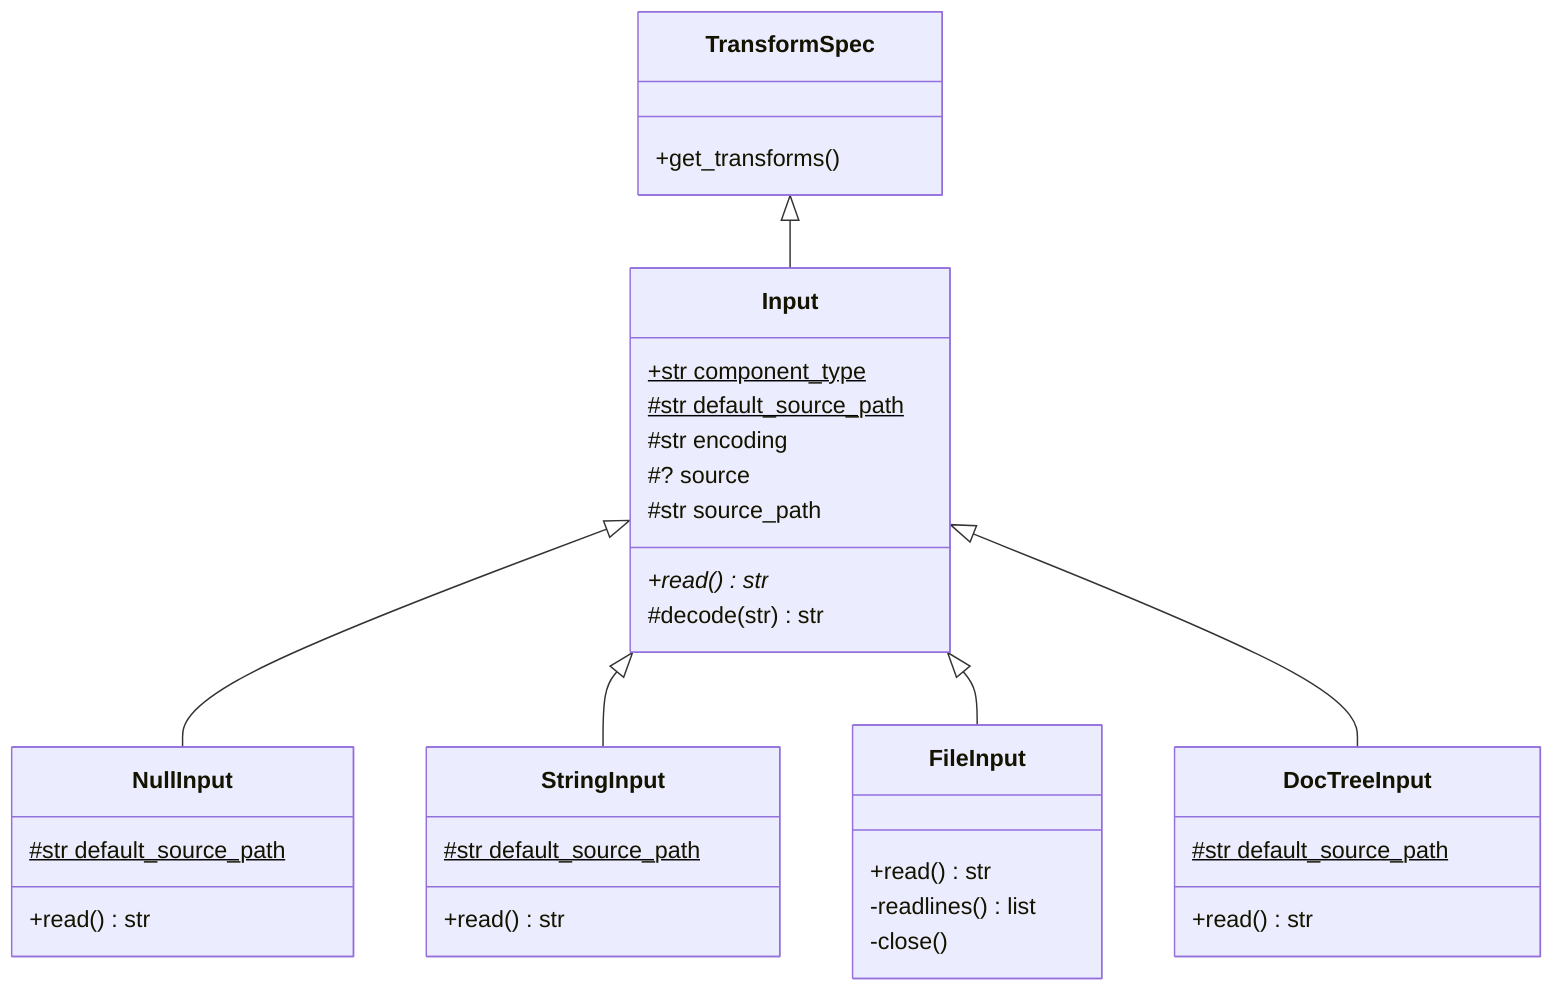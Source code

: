 classDiagram
    direction TB
        TransformSpec <|-- Input
        Input <|-- NullInput
        Input <|-- StringInput
        Input <|-- FileInput
        Input <|-- DocTreeInput

    class TransformSpec{
        +get_transforms()
    }

    %% 抽象クラスの名前を italic で render して欲しい。
    class Input{
        +str component_type$
        #str default_source_path$
        #str encoding
        #? source
        #str source_path
        +read()* str
        #decode(str) str
    }

    class NullInput{
        #str default_source_path$
        +read() str
    }

    class StringInput{
        #str default_source_path$
        +read() str
    }

    class FileInput{
        +read() str
        -readlines() list
        -close()
    }

    class DocTreeInput{
        #str default_source_path$
        +read() str
    }